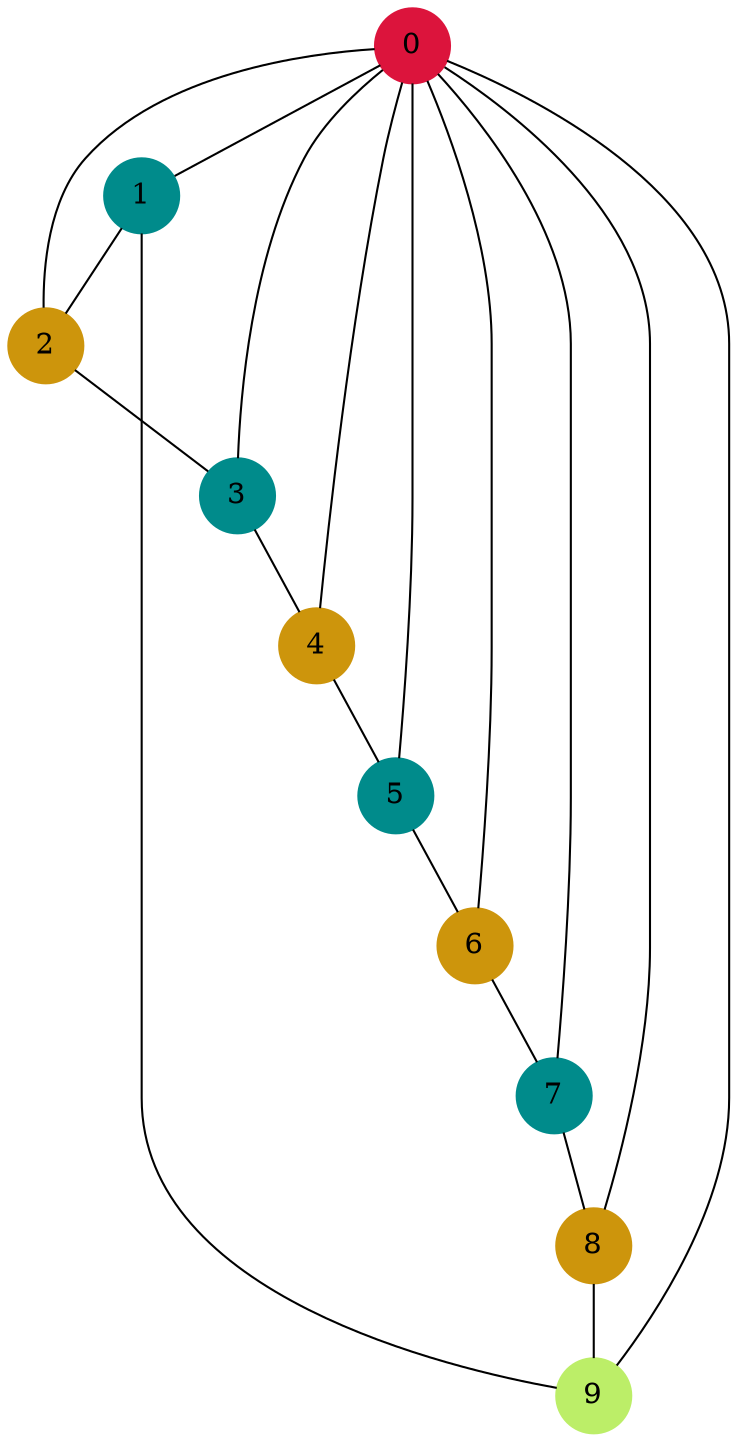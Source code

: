 graph G {
0 [shape=circle, style=filled, color= crimson];
0 -- 1;
0 -- 2;
0 -- 3;
0 -- 4;
0 -- 5;
0 -- 6;
0 -- 7;
0 -- 8;
0 -- 9;
1 [shape=circle, style=filled, color= cyan4];
1 -- 2;
1 -- 9;
2 [shape=circle, style=filled, color= darkgoldenrod3];
2 -- 3;
3 [shape=circle, style=filled, color= cyan4];
3 -- 4;
4 [shape=circle, style=filled, color= darkgoldenrod3];
4 -- 5;
5 [shape=circle, style=filled, color= cyan4];
5 -- 6;
6 [shape=circle, style=filled, color= darkgoldenrod3];
6 -- 7;
7 [shape=circle, style=filled, color= cyan4];
7 -- 8;
8 [shape=circle, style=filled, color= darkgoldenrod3];
8 -- 9;
9 [shape=circle, style=filled, color= darkolivegreen2];
}